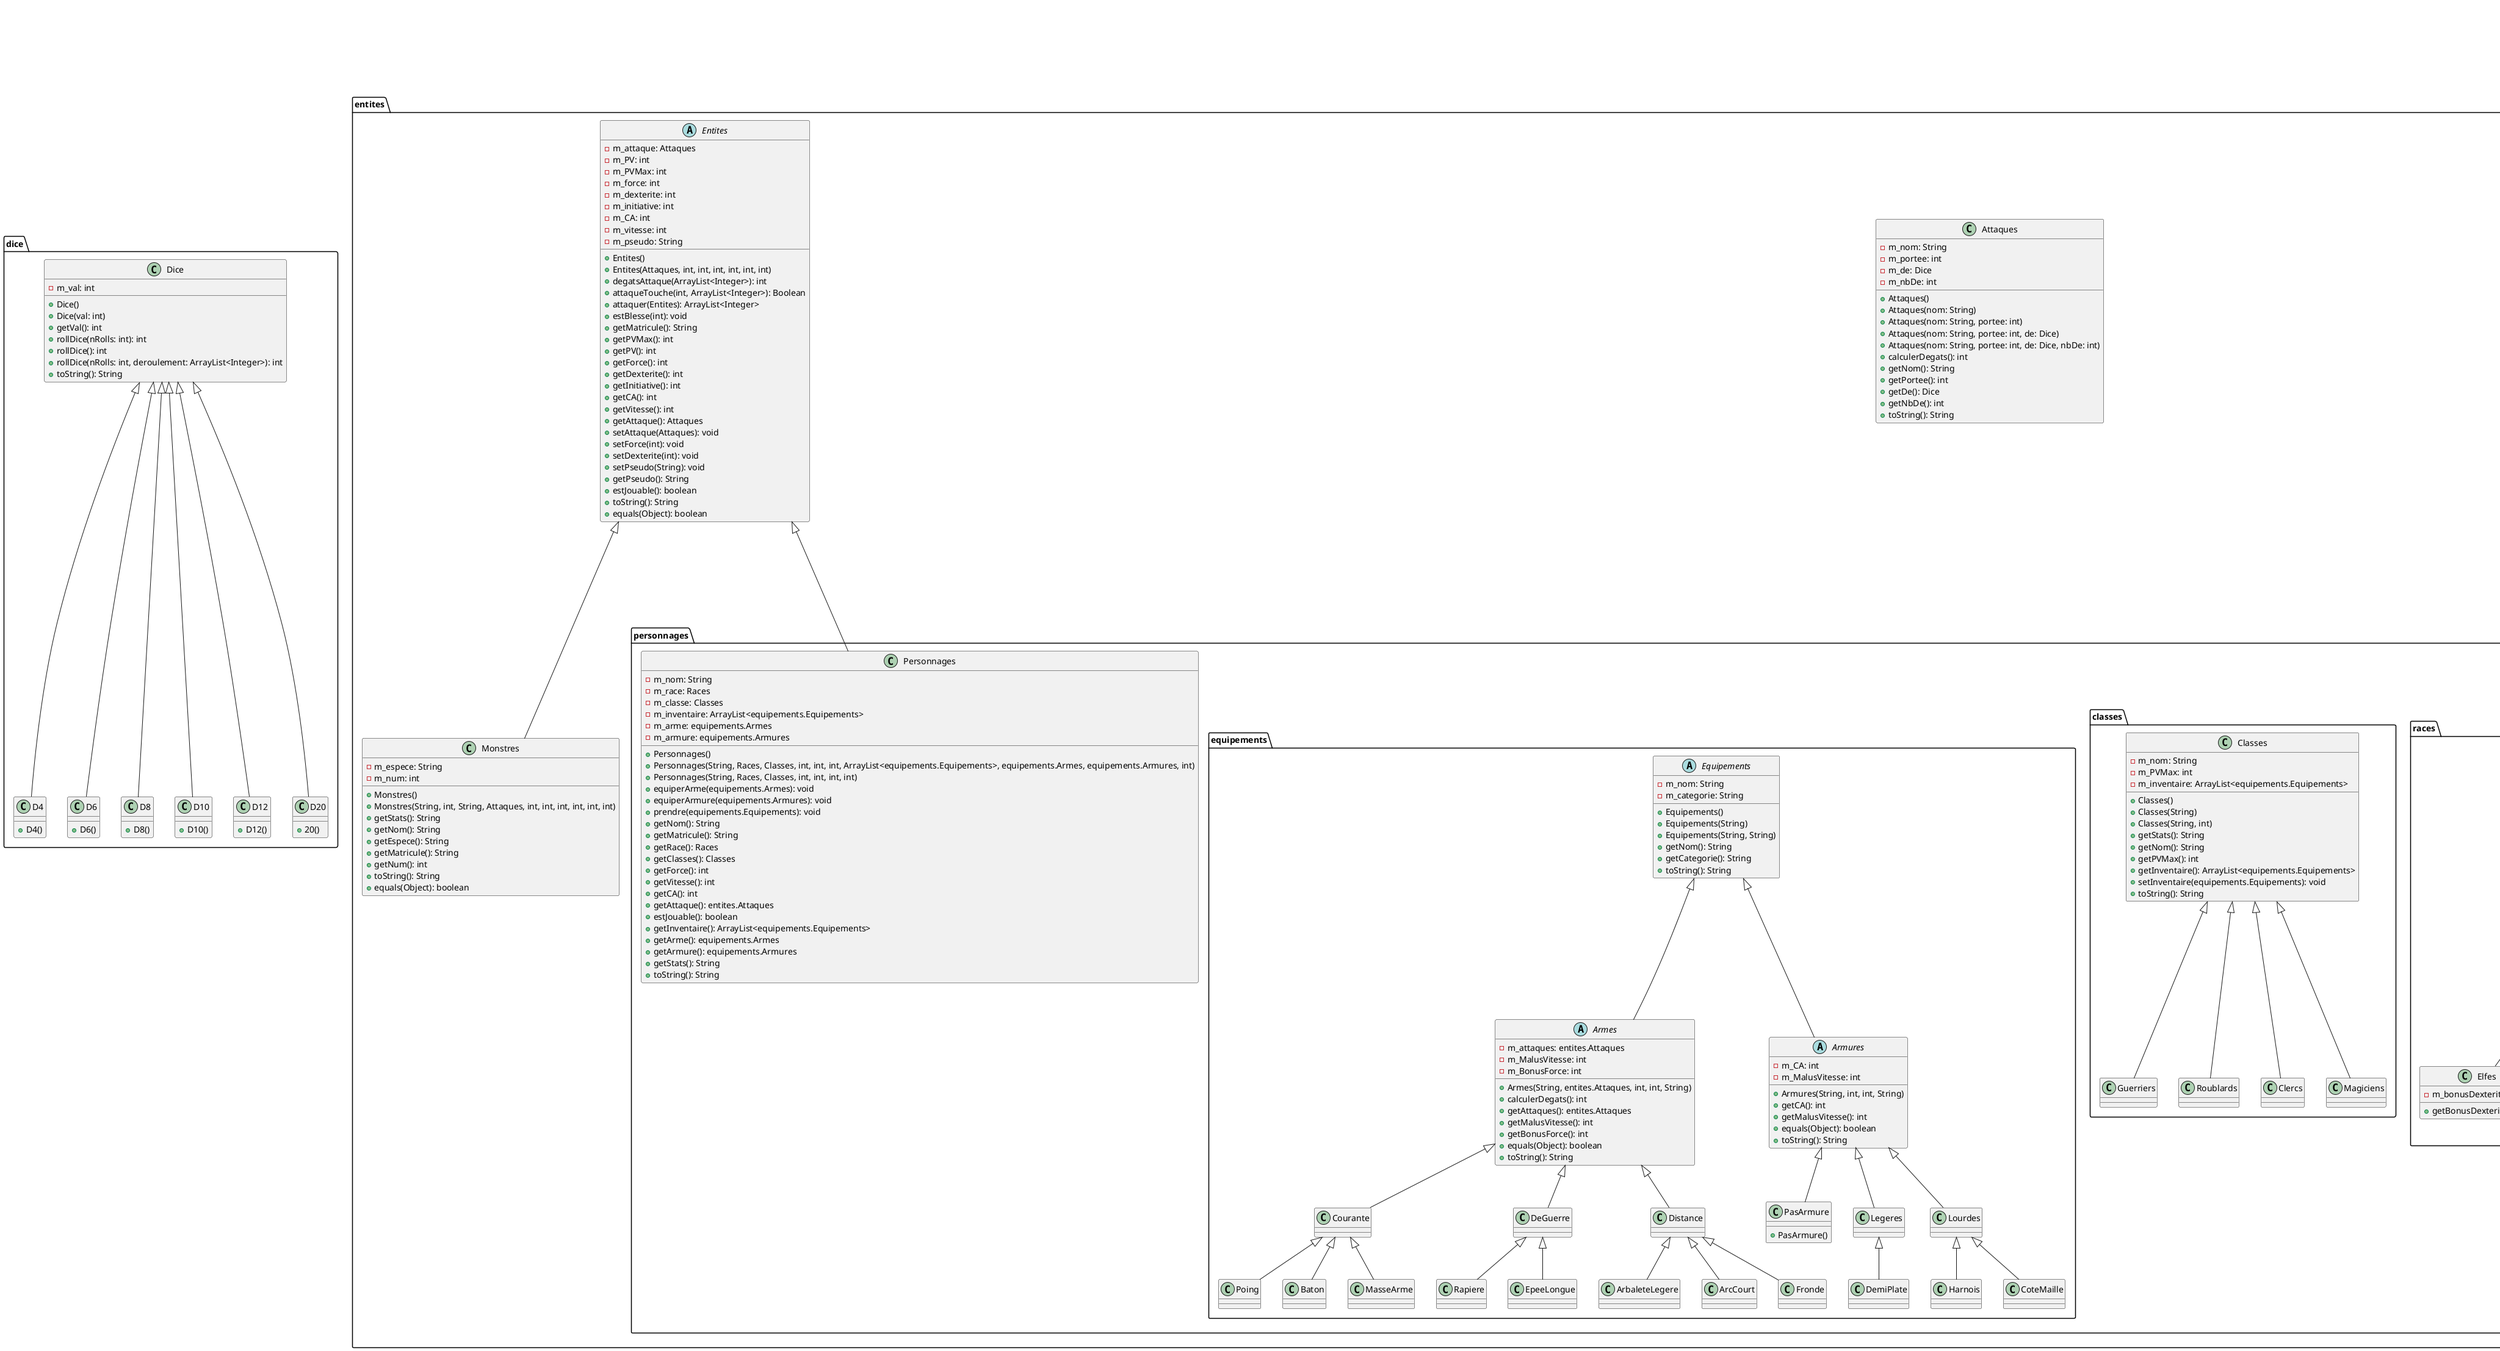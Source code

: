 @startuml

package dice {
  class Dice {
    - m_val: int
    + Dice()
    + Dice(val: int)
    + getVal(): int
    + rollDice(nRolls: int): int
    + rollDice(): int
    + rollDice(nRolls: int, deroulement: ArrayList<Integer>): int
    + toString(): String
  }
  class D4 {
    + D4()
  }
  class D6 {
    + D6()
   }
  class D8 {
    + D8()
  }
  class D10 {
    + D10()
  }
  class D12 {
    + D12()
  }
  class D20 {
      + 20()
  }
  Dice <|-- D4
  Dice <|-- D6
  Dice <|-- D8
  Dice <|-- D10
  Dice <|-- D12
  Dice <|-- D20
}

package entites {
  class Attaques {
    - m_nom: String
    - m_portee: int
    - m_de: Dice
    - m_nbDe: int
    + Attaques()
    + Attaques(nom: String)
    + Attaques(nom: String, portee: int)
    + Attaques(nom: String, portee: int, de: Dice)
    + Attaques(nom: String, portee: int, de: Dice, nbDe: int)
    + calculerDegats(): int
    + getNom(): String
    + getPortee(): int
    + getDe(): Dice
    + getNbDe(): int
    + toString(): String
  }

  abstract class Entites {
    - m_attaque: Attaques
    - m_PV: int
    - m_PVMax: int
    - m_force: int
    - m_dexterite: int
    - m_initiative: int
    - m_CA: int
    - m_vitesse: int
    - m_pseudo: String
    + Entites()
    + Entites(Attaques, int, int, int, int, int, int)
    + degatsAttaque(ArrayList<Integer>): int
    + attaqueTouche(int, ArrayList<Integer>): Boolean
    + attaquer(Entites): ArrayList<Integer>
    + estBlesse(int): void
    + getMatricule(): String
    + getPVMax(): int
    + getPV(): int
    + getForce(): int
    + getDexterite(): int
    + getInitiative(): int
    + getCA(): int
    + getVitesse(): int
    + getAttaque(): Attaques
    + setAttaque(Attaques): void
    + setForce(int): void
    + setDexterite(int): void
    + setPseudo(String): void
    + getPseudo(): String
    + estJouable(): boolean
    + toString(): String
    + equals(Object): boolean
  }

  class Monstres {
    - m_espece: String
    - m_num: int
    + Monstres()
    + Monstres(String, int, String, Attaques, int, int, int, int, int, int)
    + getStats(): String
    + getNom(): String
    + getEspece(): String
    + getMatricule(): String
    + getNum(): int
    + toString(): String
    + equals(Object): boolean
  }
  Entites <|-- Monstres
}

package entites.personnages {
  class Personnages {
    - m_nom: String
    - m_race: Races
    - m_classe: Classes
    - m_inventaire: ArrayList<equipements.Equipements>
    - m_arme: equipements.Armes
    - m_armure: equipements.Armures
    + Personnages()
    + Personnages(String, Races, Classes, int, int, int, ArrayList<equipements.Equipements>, equipements.Armes, equipements.Armures, int)
    + Personnages(String, Races, Classes, int, int, int, int)
    + equiperArme(equipements.Armes): void
    + equiperArmure(equipements.Armures): void
    + prendre(equipements.Equipements): void
    + getNom(): String
    + getMatricule(): String
    + getRace(): Races
    + getClasses(): Classes
    + getForce(): int
    + getVitesse(): int
    + getCA(): int
    + getAttaque(): entites.Attaques
    + estJouable(): boolean
    + getInventaire(): ArrayList<equipements.Equipements>
    + getArme(): equipements.Armes
    + getArmure(): equipements.Armures
    + getStats(): String
    + toString(): String
  }
  entites.Entites <|-- Personnages
}

package entites.personnages.races {
  class Races {
    - m_nom: String
    + Races()
    + Races(String)
    + getNom(): String
    + getBonusForce(): int
    + getBonusDexterite(): int
    + getBonusVitesse(): int
    + getM_bonusInitiative(): int
    + getBonusPVMax(): int
    + toString(): String
  }
    class Elfes {
        -m_bonusDexterite : int
        +getBonusDexterite() : int
    }
    class Halfelins {
        -m_bonusDexterite : int
        -m_bonusVitesse : int
    }
    class Humains {
        -m_bonusForce : int
        -m_bonusDexterite : int
        -m_bonusVitesse : int
        -m_bonusInitiative : int
        -m_bonusPVMax : int
    }
    class Nains {
        -m_bonusForce : int
    }
  Races <|-- Elfes
  Races <|-- Halfelins
  Races <|-- Humains
  Races <|-- Nains
}

package entites.personnages.classes {
  class Classes {
    - m_nom: String
    - m_PVMax: int
    - m_inventaire: ArrayList<equipements.Equipements>
    + Classes()
    + Classes(String)
    + Classes(String, int)
    + getStats(): String
    + getNom(): String
    + getPVMax(): int
    + getInventaire(): ArrayList<equipements.Equipements>
    + setInventaire(equipements.Equipements): void
    + toString(): String
  }
  class Guerriers
  class Roublards
  class Clercs
  class Magiciens
  Classes <|-- Guerriers
  Classes <|-- Roublards
  Classes <|-- Clercs
  Classes <|-- Magiciens
}

package entites.personnages.equipements {
  abstract class Equipements {
    - m_nom: String
    - m_categorie: String
    + Equipements()
    + Equipements(String)
    + Equipements(String, String)
    + getNom(): String
    + getCategorie(): String
    + toString(): String
  }

  abstract class Armes {
    - m_attaques: entites.Attaques
    - m_MalusVitesse: int
    - m_BonusForce: int
    + Armes(String, entites.Attaques, int, int, String)
    + calculerDegats(): int
    + getAttaques(): entites.Attaques
    + getMalusVitesse(): int
    + getBonusForce(): int
    + equals(Object): boolean
    + toString(): String
  }
  Equipements <|-- Armes

  abstract class Armures {
    - m_CA: int
    - m_MalusVitesse: int
    + Armures(String, int, int, String)
    + getCA(): int
    + getMalusVitesse(): int
    + equals(Object): boolean
    + toString(): String
  }
  Equipements <|-- Armures

  class PasArmure {
    + PasArmure()
  }
  Armures <|-- PasArmure

  class Courante
  class DeGuerre
  class Distance
  Armes <|-- Courante
  Armes <|-- DeGuerre
  Armes <|-- Distance

  class Poing
  class Baton
  class MasseArme
  class Rapiere
  class EpeeLongue
  class ArbaleteLegere
  class ArcCourt
  class Fronde
  Courante <|-- Poing
  Courante <|-- Baton
  Courante <|-- MasseArme
  DeGuerre <|-- Rapiere
  DeGuerre <|-- EpeeLongue
  Distance <|-- ArbaleteLegere
  Distance <|-- ArcCourt
  Distance <|-- Fronde

  class Legeres
  class Lourdes
  class DemiPlate
  class Harnois
  class CoteMaille
  Armures <|-- Legeres
  Armures <|-- Lourdes
  Legeres <|-- DemiPlate
  Lourdes <|-- Harnois
  Lourdes <|-- CoteMaille
}

package donjons {
  class Donjons {
    - m_num: int
    - m_nom: String
    - m_desc: String
    - m_hauteur: int
    - m_largeur: int
    - m_joueurs: Map<entites.Positions, entites.personnages.Personnages>
    - m_ennemis: Map<entites.Positions, entites.Monstres>
    - m_loot: Map<entites.Positions, equipements.Equipements>
    - m_obstacles: ArrayList<entites.Positions>
    - m_map: String[]
    - m_initiatives: Map<entites.Entites, Integer>
    - m_ordre: ArrayList<entites.Entites>
    + Donjons()
    + Donjons(String, int, int, int)
    + Donjons(...)
    + addJoueur(entites.Positions, entites.personnages.Personnages): void
    + moveJoueur(entites.personnages.Personnages, entites.Positions): void
    + removeJoueur(entites.Positions): void
    + addEnnemi(entites.Positions, entites.Monstres): void
    + moveEnnemi(entites.Monstres, entites.Positions): void
    + removeEnnemi(entites.Positions): void
    + addLoot(entites.Positions, equipements.Equipements): void
    + removeLoot(entites.Positions): void
    + addObstacle(entites.Positions): void
    + removeObstacle(entites.Positions): void
    + calculerOrdre(): ArrayList<entites.Entites>
    + tourSuivant(): ArrayList<entites.Entites>
    + afficherTour(): void
    + estLibre(entites.Positions): boolean
    + lootPresent(entites.Positions): Boolean
    + afficherMap(): void
    + updateMap(): void
    + getNom(): String
    + getDesc(): String
    + setDesc(String): void
    + getHauteur(): int
    + getLargeur(): int
    + getJoueurs(): Map<entites.Positions, entites.personnages.Personnages>
    + getPersonnagePosition(entites.personnages.Personnages): entites.Positions
    + getEnnemiPosition(entites.Monstres): entites.Positions
    + getEnnemis(): Map<entites.Positions, entites.Monstres>
    + getLoot(): Map<entites.Positions, equipements.Equipements>
    + getObstacles(): ArrayList<entites.Positions>
    + getMap(): String
    + getInitiatives(): Map<entites.Entites, Integer>
    + getOrdre(): ArrayList<entites.Entites>
    + getInfos(): String
    + toString(): String
  }
  class Donjon1 {
    + Donjon1()
  }
  class Donjon2 {
    + Donjon2()
  }
  class Donjon3 {
    + Donjon3()
  }
  Donjons <|-- Donjon1
  Donjons <|-- Donjon2
  Donjons <|-- Donjon3

  class Positions {
      + getX(): int
      + getY(): int
    }
   Donjons <|-- Positions
}

@enduml
